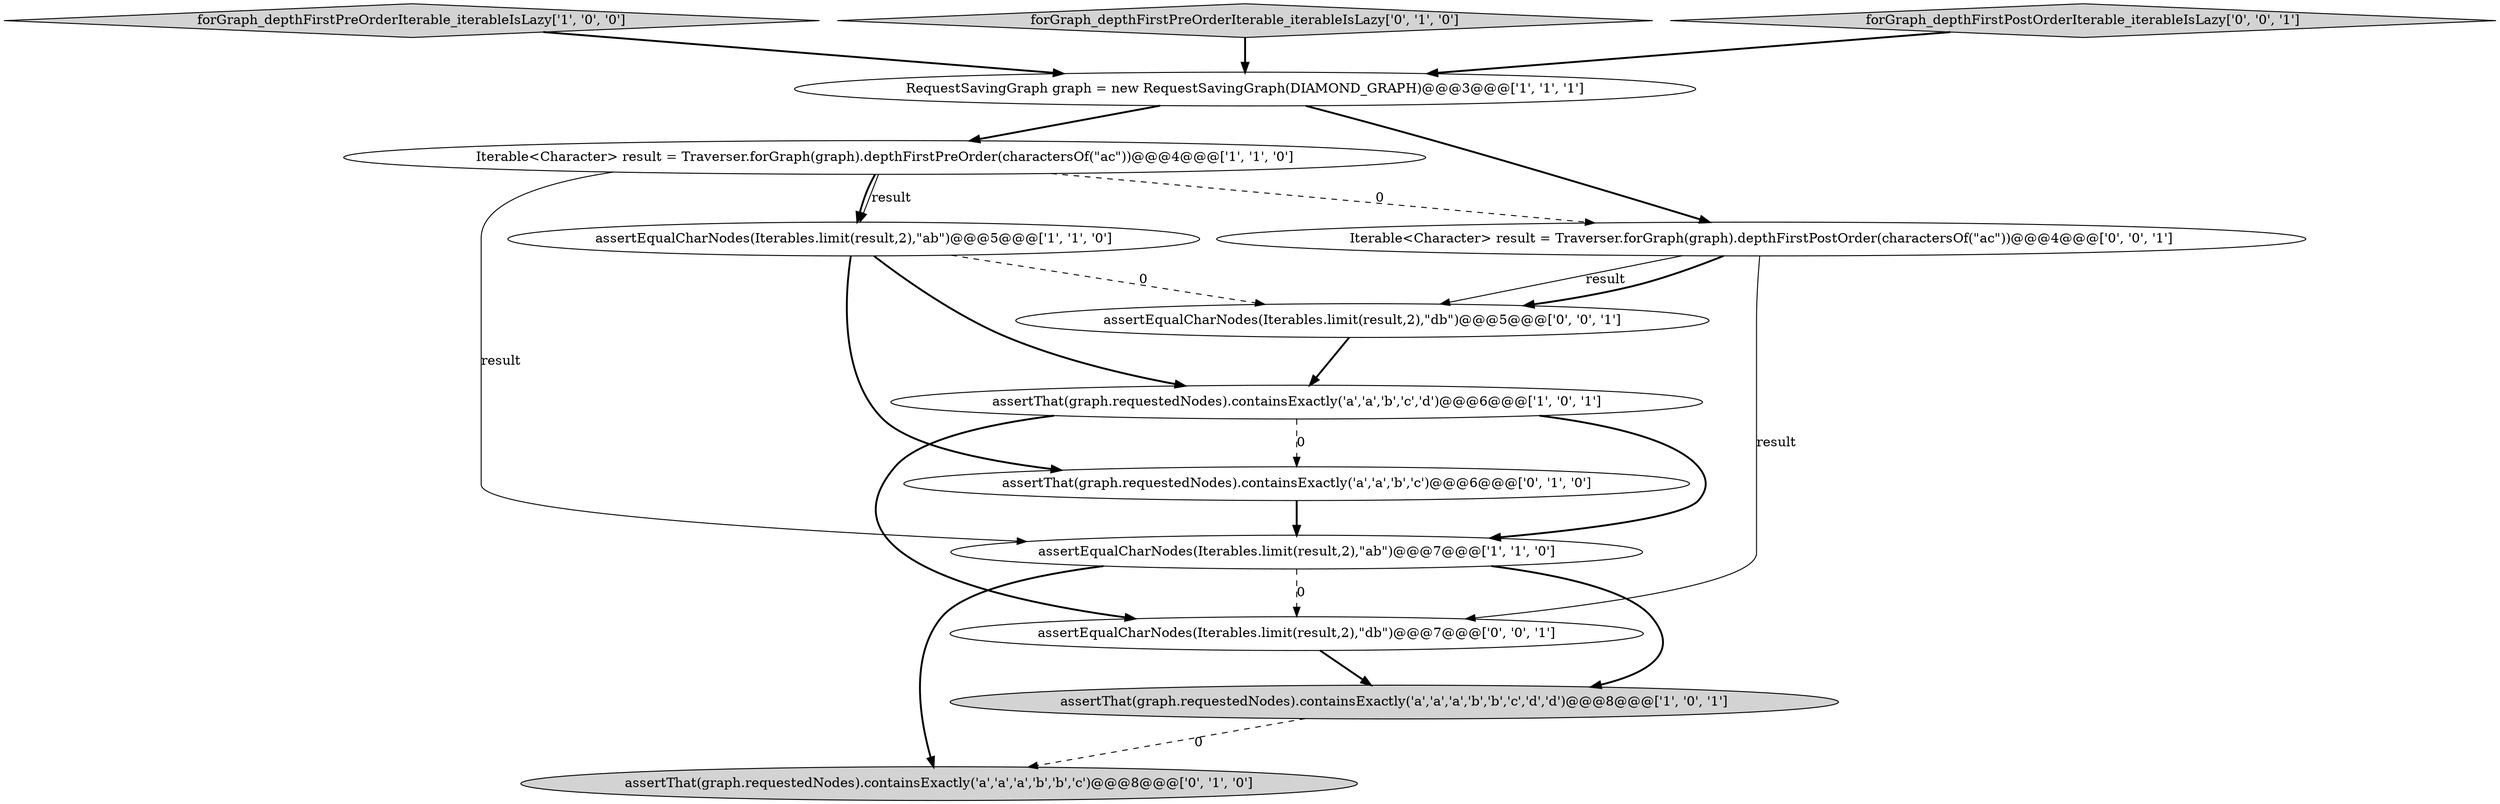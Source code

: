digraph {
0 [style = filled, label = "RequestSavingGraph graph = new RequestSavingGraph(DIAMOND_GRAPH)@@@3@@@['1', '1', '1']", fillcolor = white, shape = ellipse image = "AAA0AAABBB1BBB"];
6 [style = filled, label = "forGraph_depthFirstPreOrderIterable_iterableIsLazy['1', '0', '0']", fillcolor = lightgray, shape = diamond image = "AAA0AAABBB1BBB"];
3 [style = filled, label = "Iterable<Character> result = Traverser.forGraph(graph).depthFirstPreOrder(charactersOf(\"ac\"))@@@4@@@['1', '1', '0']", fillcolor = white, shape = ellipse image = "AAA0AAABBB1BBB"];
10 [style = filled, label = "assertEqualCharNodes(Iterables.limit(result,2),\"db\")@@@7@@@['0', '0', '1']", fillcolor = white, shape = ellipse image = "AAA0AAABBB3BBB"];
4 [style = filled, label = "assertEqualCharNodes(Iterables.limit(result,2),\"ab\")@@@7@@@['1', '1', '0']", fillcolor = white, shape = ellipse image = "AAA0AAABBB1BBB"];
7 [style = filled, label = "assertThat(graph.requestedNodes).containsExactly('a','a','a','b','b','c')@@@8@@@['0', '1', '0']", fillcolor = lightgray, shape = ellipse image = "AAA1AAABBB2BBB"];
8 [style = filled, label = "assertThat(graph.requestedNodes).containsExactly('a','a','b','c')@@@6@@@['0', '1', '0']", fillcolor = white, shape = ellipse image = "AAA1AAABBB2BBB"];
11 [style = filled, label = "assertEqualCharNodes(Iterables.limit(result,2),\"db\")@@@5@@@['0', '0', '1']", fillcolor = white, shape = ellipse image = "AAA0AAABBB3BBB"];
9 [style = filled, label = "forGraph_depthFirstPreOrderIterable_iterableIsLazy['0', '1', '0']", fillcolor = lightgray, shape = diamond image = "AAA0AAABBB2BBB"];
1 [style = filled, label = "assertThat(graph.requestedNodes).containsExactly('a','a','b','c','d')@@@6@@@['1', '0', '1']", fillcolor = white, shape = ellipse image = "AAA0AAABBB1BBB"];
5 [style = filled, label = "assertThat(graph.requestedNodes).containsExactly('a','a','a','b','b','c','d','d')@@@8@@@['1', '0', '1']", fillcolor = lightgray, shape = ellipse image = "AAA0AAABBB1BBB"];
12 [style = filled, label = "Iterable<Character> result = Traverser.forGraph(graph).depthFirstPostOrder(charactersOf(\"ac\"))@@@4@@@['0', '0', '1']", fillcolor = white, shape = ellipse image = "AAA0AAABBB3BBB"];
13 [style = filled, label = "forGraph_depthFirstPostOrderIterable_iterableIsLazy['0', '0', '1']", fillcolor = lightgray, shape = diamond image = "AAA0AAABBB3BBB"];
2 [style = filled, label = "assertEqualCharNodes(Iterables.limit(result,2),\"ab\")@@@5@@@['1', '1', '0']", fillcolor = white, shape = ellipse image = "AAA0AAABBB1BBB"];
5->7 [style = dashed, label="0"];
4->7 [style = bold, label=""];
1->10 [style = bold, label=""];
8->4 [style = bold, label=""];
12->11 [style = solid, label="result"];
3->2 [style = bold, label=""];
13->0 [style = bold, label=""];
4->5 [style = bold, label=""];
6->0 [style = bold, label=""];
4->10 [style = dashed, label="0"];
1->8 [style = dashed, label="0"];
11->1 [style = bold, label=""];
0->3 [style = bold, label=""];
9->0 [style = bold, label=""];
2->8 [style = bold, label=""];
12->10 [style = solid, label="result"];
0->12 [style = bold, label=""];
2->1 [style = bold, label=""];
1->4 [style = bold, label=""];
12->11 [style = bold, label=""];
2->11 [style = dashed, label="0"];
3->12 [style = dashed, label="0"];
3->2 [style = solid, label="result"];
3->4 [style = solid, label="result"];
10->5 [style = bold, label=""];
}
